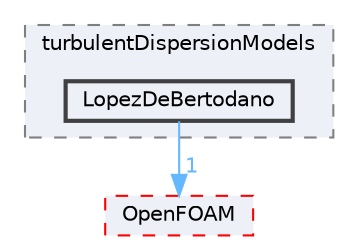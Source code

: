 digraph "src/phaseSystemModels/reactingEuler/multiphaseSystem/interfacialModels/turbulentDispersionModels/LopezDeBertodano"
{
 // LATEX_PDF_SIZE
  bgcolor="transparent";
  edge [fontname=Helvetica,fontsize=10,labelfontname=Helvetica,labelfontsize=10];
  node [fontname=Helvetica,fontsize=10,shape=box,height=0.2,width=0.4];
  compound=true
  subgraph clusterdir_27aaf0f4bdd74b74fd31a2c28f784bf5 {
    graph [ bgcolor="#edf0f7", pencolor="grey50", label="turbulentDispersionModels", fontname=Helvetica,fontsize=10 style="filled,dashed", URL="dir_27aaf0f4bdd74b74fd31a2c28f784bf5.html",tooltip=""]
  dir_60f2e611317dc0cc5a10459fede2d99c [label="LopezDeBertodano", fillcolor="#edf0f7", color="grey25", style="filled,bold", URL="dir_60f2e611317dc0cc5a10459fede2d99c.html",tooltip=""];
  }
  dir_c5473ff19b20e6ec4dfe5c310b3778a8 [label="OpenFOAM", fillcolor="#edf0f7", color="red", style="filled,dashed", URL="dir_c5473ff19b20e6ec4dfe5c310b3778a8.html",tooltip=""];
  dir_60f2e611317dc0cc5a10459fede2d99c->dir_c5473ff19b20e6ec4dfe5c310b3778a8 [headlabel="1", labeldistance=1.5 headhref="dir_002262_002695.html" href="dir_002262_002695.html" color="steelblue1" fontcolor="steelblue1"];
}
